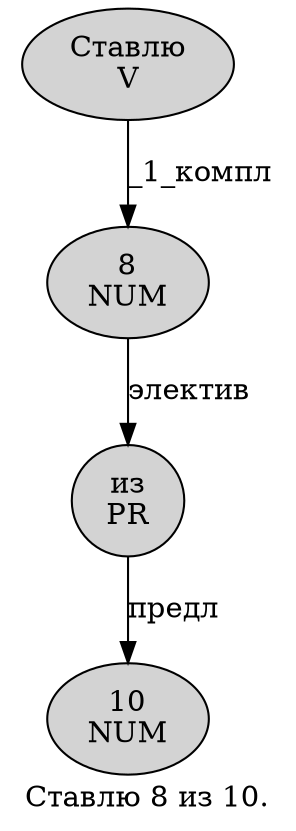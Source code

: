 digraph SENTENCE_1394 {
	graph [label="Ставлю 8 из 10."]
	node [style=filled]
		0 [label="Ставлю
V" color="" fillcolor=lightgray penwidth=1 shape=ellipse]
		1 [label="8
NUM" color="" fillcolor=lightgray penwidth=1 shape=ellipse]
		2 [label="из
PR" color="" fillcolor=lightgray penwidth=1 shape=ellipse]
		3 [label="10
NUM" color="" fillcolor=lightgray penwidth=1 shape=ellipse]
			1 -> 2 [label="электив"]
			2 -> 3 [label="предл"]
			0 -> 1 [label="_1_компл"]
}